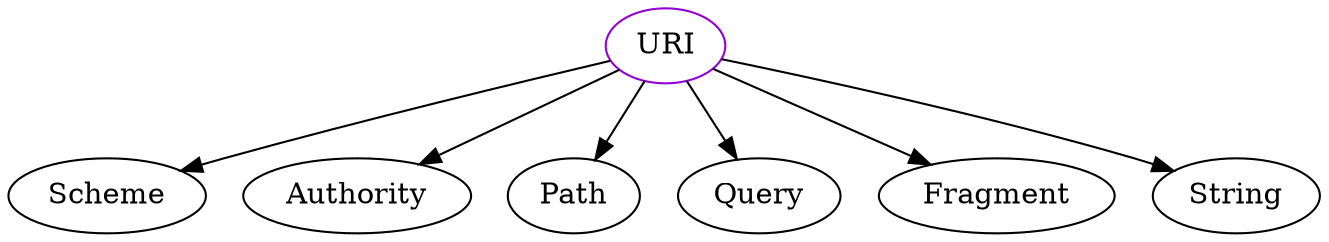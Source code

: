 digraph uri{
URI -> Scheme;
URI -> Authority;
URI -> Path;
URI -> Query;
URI -> Fragment;
URI -> String;
URI	[shape=oval, color=darkviolet, label="URI"];
}
